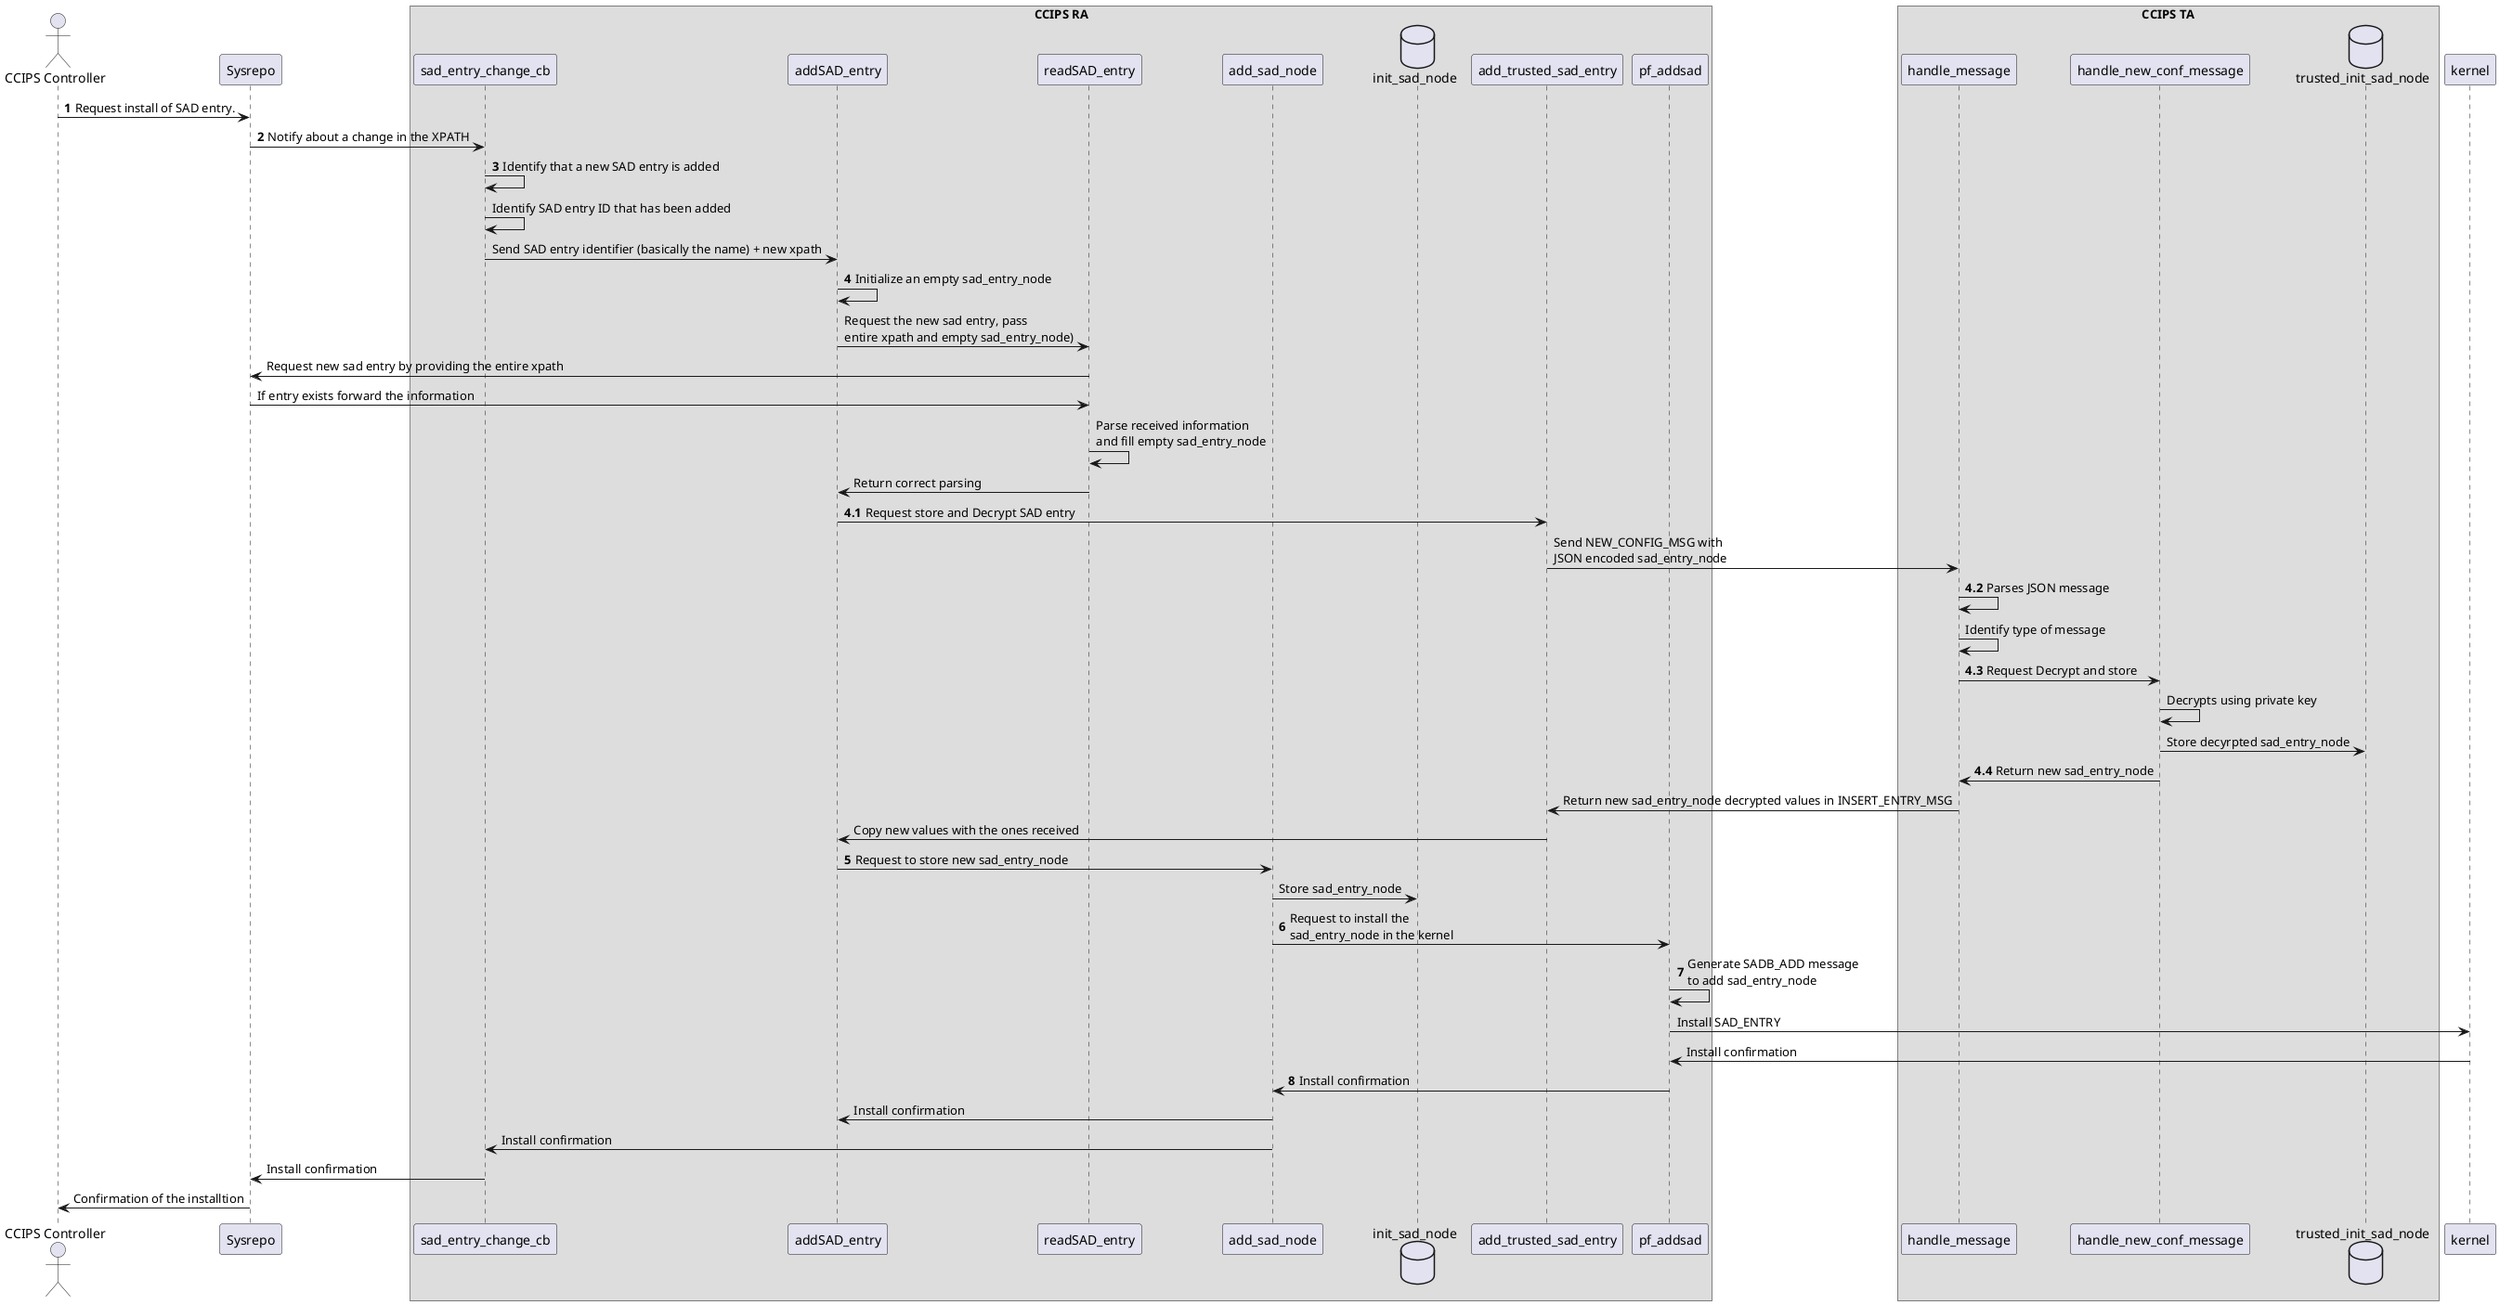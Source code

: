 @startuml
Actor C as "CCIPS Controller"
participant S as "Sysrepo"
box CCIPS RA
participant sac as "sad_entry_change_cb"
participant sacl as "addSAD_entry"
participant rsa as "readSAD_entry"
participant sal as "add_sad_node"
database l as "init_sad_node"
participant ats as "add_trusted_sad_entry"
participant pfa as "pf_addsad"
box CCIPS TA
participant hm as "handle_message"
participant hncm as "handle_new_conf_message"
database lta as "trusted_init_sad_node"
end box 
end box
participant K as "kernel"
autonumber
C -> S: Request install of SAD entry.
S -> sac: Notify about a change in the XPATH
sac -> sac: Identify that a new SAD entry is added
autonumber stop
sac -> sac: Identify SAD entry ID that has been added
sac -> sacl: Send SAD entry identifier (basically the name) + new xpath
autonumber resume
sacl -> sacl: Initialize an empty sad_entry_node 
autonumber stop
sacl -> rsa: Request the new sad entry, pass\nentire xpath and empty sad_entry_node)
rsa -> S: Request new sad entry by providing the entire xpath
S -> rsa: If entry exists forward the information
rsa -> rsa: Parse received information\nand fill empty sad_entry_node
rsa -> sacl: Return correct parsing
autonumber 4.1
sacl -> ats: Request store and Decrypt SAD entry
autonumber stop
ats -> hm: Send NEW_CONFIG_MSG with\nJSON encoded sad_entry_node
autonumber 4.2
hm -> hm: Parses JSON message 
autonumber stop
hm -> hm: Identify type of message
autonumber 4.3
hm -> hncm: Request Decrypt and store
autonumber stop
hncm -> hncm: Decrypts using private key
hncm -> lta : Store decyrpted sad_entry_node

autonumber 4.4
hncm -> hm: Return new sad_entry_node
autonumber stop
hm -> ats: Return new sad_entry_node decrypted values in INSERT_ENTRY_MSG
ats -> sacl: Copy new values with the ones received
autonumber 5
sacl -> sal: Request to store new sad_entry_node
autonumber stop
sal -> l: Store sad_entry_node
autonumber resume
sal -> pfa: Request to install the\nsad_entry_node in the kernel
pfa -> pfa: Generate SADB_ADD message\nto add sad_entry_node
autonumber stop
pfa -> K: Install SAD_ENTRY
K -> pfa: Install confirmation
autonumber resume
pfa -> sal: Install confirmation
autonumber stop
sal -> sacl: Install confirmation
sal -> sac: Install confirmation
sac -> S: Install confirmation
S -> C: Confirmation of the installtion
@enduml